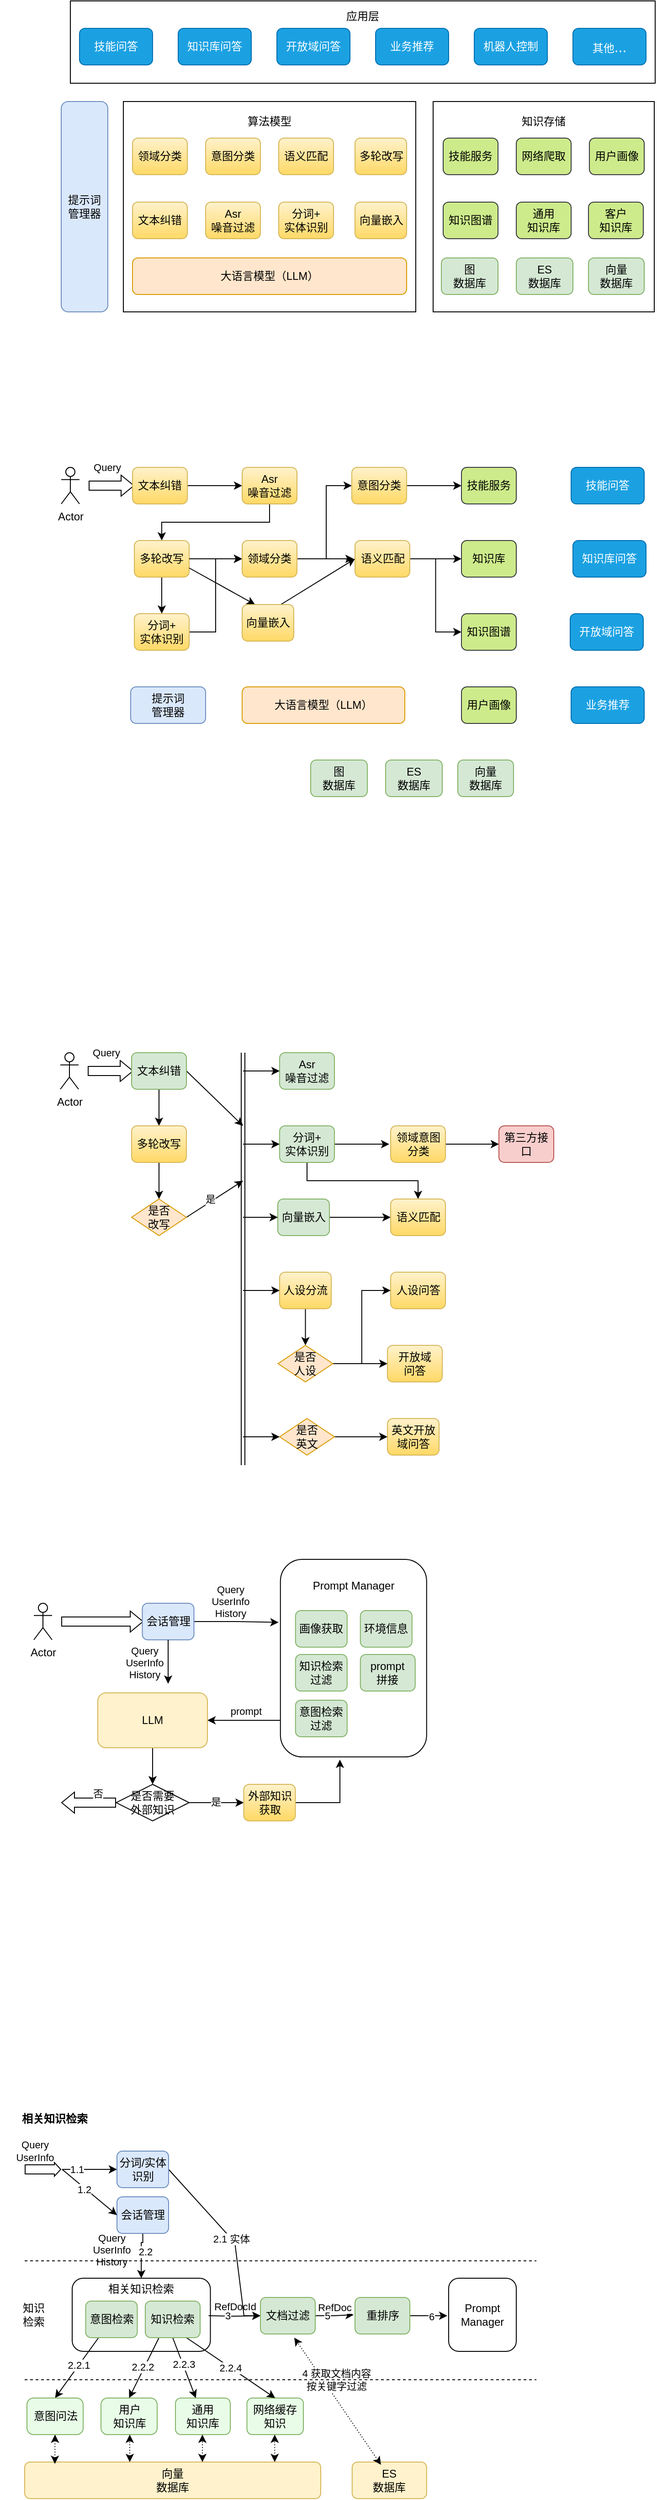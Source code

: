 <mxfile version="21.7.5" type="device">
  <diagram name="第 1 页" id="2IsAd4zUsnXnslO65fH5">
    <mxGraphModel dx="1418" dy="828" grid="1" gridSize="10" guides="1" tooltips="1" connect="1" arrows="1" fold="1" page="1" pageScale="1" pageWidth="827" pageHeight="1169" math="0" shadow="0">
      <root>
        <mxCell id="0" />
        <mxCell id="1" parent="0" />
        <mxCell id="JHuKoLHsJUjbJj95uedV-28" value="相关知识检索&lt;br&gt;&lt;br&gt;&lt;br&gt;&lt;br&gt;&lt;br&gt;" style="rounded=1;whiteSpace=wrap;html=1;" vertex="1" parent="1">
          <mxGeometry x="92" y="2540" width="151.25" height="80" as="geometry" />
        </mxCell>
        <mxCell id="9dT04foE-P5w3eRzSOSi-28" style="edgeStyle=orthogonalEdgeStyle;rounded=0;orthogonalLoop=1;jettySize=auto;html=1;entryX=1;entryY=0.5;entryDx=0;entryDy=0;exitX=0.001;exitY=0.815;exitDx=0;exitDy=0;exitPerimeter=0;" parent="1" source="9dT04foE-P5w3eRzSOSi-2" target="9dT04foE-P5w3eRzSOSi-23" edge="1">
          <mxGeometry relative="1" as="geometry">
            <mxPoint x="310" y="1930" as="sourcePoint" />
          </mxGeometry>
        </mxCell>
        <mxCell id="9dT04foE-P5w3eRzSOSi-30" value="prompt" style="edgeLabel;html=1;align=center;verticalAlign=middle;resizable=0;points=[];" parent="9dT04foE-P5w3eRzSOSi-28" vertex="1" connectable="0">
          <mxGeometry x="0.227" relative="1" as="geometry">
            <mxPoint x="11" y="-10" as="offset" />
          </mxGeometry>
        </mxCell>
        <mxCell id="9dT04foE-P5w3eRzSOSi-2" value="Prompt Manager&lt;br&gt;&lt;br&gt;&lt;br&gt;&lt;br&gt;&lt;br&gt;&lt;br&gt;&lt;br&gt;&lt;br&gt;&lt;br&gt;&lt;br&gt;&lt;br&gt;&lt;br&gt;" style="rounded=1;whiteSpace=wrap;html=1;" parent="1" vertex="1">
          <mxGeometry x="319.88" y="1754" width="160" height="216" as="geometry" />
        </mxCell>
        <mxCell id="Qh1LjhPjBVEHw7r-CYuR-25" value="知识存储&lt;br&gt;&lt;br&gt;&lt;br&gt;&lt;br&gt;&lt;br&gt;&lt;br&gt;&lt;br&gt;&lt;br&gt;&lt;br&gt;&lt;br&gt;&lt;br&gt;&lt;br&gt;&lt;br&gt;&lt;br&gt;" style="rounded=0;whiteSpace=wrap;html=1;fillStyle=cross-hatch;" parent="1" vertex="1">
          <mxGeometry x="487" y="160" width="242" height="230" as="geometry" />
        </mxCell>
        <mxCell id="Qh1LjhPjBVEHw7r-CYuR-36" value="应用层&lt;br&gt;&lt;br&gt;&lt;br&gt;&lt;br&gt;&lt;br&gt;" style="rounded=0;whiteSpace=wrap;html=1;fillStyle=cross-hatch;" parent="1" vertex="1">
          <mxGeometry x="90" y="50" width="640" height="90" as="geometry" />
        </mxCell>
        <mxCell id="Qh1LjhPjBVEHw7r-CYuR-16" value="算法模型&lt;br&gt;&lt;br&gt;&lt;br&gt;&lt;br&gt;&lt;br&gt;&lt;br&gt;&lt;br&gt;&lt;br&gt;&lt;br&gt;&lt;br&gt;&lt;br&gt;&lt;br&gt;&lt;br&gt;&lt;br&gt;" style="rounded=0;whiteSpace=wrap;html=1;fillStyle=cross-hatch;" parent="1" vertex="1">
          <mxGeometry x="148" y="160" width="320" height="230" as="geometry" />
        </mxCell>
        <mxCell id="Qh1LjhPjBVEHw7r-CYuR-6" value="意图分类" style="rounded=1;whiteSpace=wrap;html=1;fillColor=#fff2cc;strokeColor=#d6b656;gradientColor=#ffd966;" parent="1" vertex="1">
          <mxGeometry x="238" y="200" width="60" height="40" as="geometry" />
        </mxCell>
        <mxCell id="Qh1LjhPjBVEHw7r-CYuR-7" value="大语言模型（LLM）" style="rounded=1;whiteSpace=wrap;html=1;fillColor=#ffe6cc;strokeColor=#d79b00;" parent="1" vertex="1">
          <mxGeometry x="158" y="331" width="300" height="40" as="geometry" />
        </mxCell>
        <mxCell id="Qh1LjhPjBVEHw7r-CYuR-8" value="提示词&lt;br&gt;管理器" style="rounded=1;whiteSpace=wrap;html=1;fillColor=#dae8fc;strokeColor=#6c8ebf;" parent="1" vertex="1">
          <mxGeometry x="156" y="800" width="82" height="40" as="geometry" />
        </mxCell>
        <mxCell id="Qh1LjhPjBVEHw7r-CYuR-9" value="Asr&lt;br&gt;噪音过滤" style="rounded=1;whiteSpace=wrap;html=1;fillColor=#fff2cc;strokeColor=#d6b656;gradientColor=#ffd966;" parent="1" vertex="1">
          <mxGeometry x="238" y="270" width="60" height="40" as="geometry" />
        </mxCell>
        <mxCell id="Qh1LjhPjBVEHw7r-CYuR-10" value="语义匹配" style="rounded=1;whiteSpace=wrap;html=1;fillColor=#fff2cc;strokeColor=#d6b656;gradientColor=#ffd966;" parent="1" vertex="1">
          <mxGeometry x="318" y="200" width="60" height="40" as="geometry" />
        </mxCell>
        <mxCell id="Qh1LjhPjBVEHw7r-CYuR-11" value="多轮改写" style="rounded=1;whiteSpace=wrap;html=1;fillColor=#fff2cc;strokeColor=#d6b656;gradientColor=#ffd966;" parent="1" vertex="1">
          <mxGeometry x="401.5" y="200" width="56.5" height="40" as="geometry" />
        </mxCell>
        <mxCell id="Qh1LjhPjBVEHw7r-CYuR-12" value="技能问答" style="rounded=1;whiteSpace=wrap;html=1;fillColor=#1ba1e2;fontColor=#ffffff;strokeColor=#006EAF;" parent="1" vertex="1">
          <mxGeometry x="100" y="80" width="80" height="40" as="geometry" />
        </mxCell>
        <mxCell id="Qh1LjhPjBVEHw7r-CYuR-13" value="知识库问答" style="rounded=1;whiteSpace=wrap;html=1;fillColor=#1ba1e2;fontColor=#ffffff;strokeColor=#006EAF;" parent="1" vertex="1">
          <mxGeometry x="208" y="80" width="80" height="40" as="geometry" />
        </mxCell>
        <mxCell id="Qh1LjhPjBVEHw7r-CYuR-14" value="开放域问答" style="rounded=1;whiteSpace=wrap;html=1;fillColor=#1ba1e2;fontColor=#ffffff;strokeColor=#006EAF;" parent="1" vertex="1">
          <mxGeometry x="316" y="80" width="80" height="40" as="geometry" />
        </mxCell>
        <mxCell id="Qh1LjhPjBVEHw7r-CYuR-17" value="分词+&lt;br&gt;实体识别" style="rounded=1;whiteSpace=wrap;html=1;fillColor=#fff2cc;strokeColor=#d6b656;gradientColor=#ffd966;" parent="1" vertex="1">
          <mxGeometry x="318" y="270" width="60" height="40" as="geometry" />
        </mxCell>
        <mxCell id="Qh1LjhPjBVEHw7r-CYuR-18" value="文本纠错" style="rounded=1;whiteSpace=wrap;html=1;fillColor=#fff2cc;strokeColor=#d6b656;gradientColor=#ffd966;" parent="1" vertex="1">
          <mxGeometry x="158" y="270" width="60" height="40" as="geometry" />
        </mxCell>
        <mxCell id="Qh1LjhPjBVEHw7r-CYuR-19" value="领域分类" style="rounded=1;whiteSpace=wrap;html=1;fillColor=#fff2cc;strokeColor=#d6b656;gradientColor=#ffd966;" parent="1" vertex="1">
          <mxGeometry x="158" y="200" width="60" height="40" as="geometry" />
        </mxCell>
        <mxCell id="Qh1LjhPjBVEHw7r-CYuR-20" value="向量嵌入" style="rounded=1;whiteSpace=wrap;html=1;fillColor=#fff2cc;strokeColor=#d6b656;gradientColor=#ffd966;" parent="1" vertex="1">
          <mxGeometry x="401.5" y="270" width="56.5" height="40" as="geometry" />
        </mxCell>
        <mxCell id="Qh1LjhPjBVEHw7r-CYuR-21" value="技能服务" style="rounded=1;whiteSpace=wrap;html=1;fillColor=#cdeb8b;strokeColor=#36393d;" parent="1" vertex="1">
          <mxGeometry x="498" y="200" width="60" height="40" as="geometry" />
        </mxCell>
        <mxCell id="Qh1LjhPjBVEHw7r-CYuR-22" value="客户&lt;br&gt;知识库" style="rounded=1;whiteSpace=wrap;html=1;fillColor=#cdeb8b;strokeColor=#36393d;" parent="1" vertex="1">
          <mxGeometry x="657" y="270" width="60" height="40" as="geometry" />
        </mxCell>
        <mxCell id="Qh1LjhPjBVEHw7r-CYuR-23" value="通用&lt;br&gt;知识库" style="rounded=1;whiteSpace=wrap;html=1;fillColor=#cdeb8b;strokeColor=#36393d;" parent="1" vertex="1">
          <mxGeometry x="578" y="270" width="60" height="40" as="geometry" />
        </mxCell>
        <mxCell id="Qh1LjhPjBVEHw7r-CYuR-24" value="知识图谱" style="rounded=1;whiteSpace=wrap;html=1;fillColor=#cdeb8b;strokeColor=#36393d;" parent="1" vertex="1">
          <mxGeometry x="498" y="270" width="60" height="40" as="geometry" />
        </mxCell>
        <mxCell id="Qh1LjhPjBVEHw7r-CYuR-26" value="图&lt;br&gt;数据库" style="rounded=1;whiteSpace=wrap;html=1;fillColor=#d5e8d4;strokeColor=#82b366;" parent="1" vertex="1">
          <mxGeometry x="496" y="331" width="62" height="40" as="geometry" />
        </mxCell>
        <mxCell id="Qh1LjhPjBVEHw7r-CYuR-27" value="ES&lt;br&gt;数据库" style="rounded=1;whiteSpace=wrap;html=1;fillColor=#d5e8d4;strokeColor=#82b366;" parent="1" vertex="1">
          <mxGeometry x="578" y="331" width="62" height="40" as="geometry" />
        </mxCell>
        <mxCell id="Qh1LjhPjBVEHw7r-CYuR-28" value="向量&lt;br&gt;数据库" style="rounded=1;whiteSpace=wrap;html=1;fillColor=#d5e8d4;strokeColor=#82b366;" parent="1" vertex="1">
          <mxGeometry x="657" y="331" width="61" height="40" as="geometry" />
        </mxCell>
        <mxCell id="Qh1LjhPjBVEHw7r-CYuR-29" value="业务推荐" style="rounded=1;whiteSpace=wrap;html=1;fillColor=#1ba1e2;fontColor=#ffffff;strokeColor=#006EAF;" parent="1" vertex="1">
          <mxGeometry x="424" y="80" width="80" height="40" as="geometry" />
        </mxCell>
        <mxCell id="Qh1LjhPjBVEHw7r-CYuR-30" value="用户画像" style="rounded=1;whiteSpace=wrap;html=1;fillColor=#cdeb8b;strokeColor=#36393d;" parent="1" vertex="1">
          <mxGeometry x="658" y="200" width="60" height="40" as="geometry" />
        </mxCell>
        <mxCell id="Qh1LjhPjBVEHw7r-CYuR-31" value="网络爬取" style="rounded=1;whiteSpace=wrap;html=1;fillColor=#cdeb8b;strokeColor=#36393d;" parent="1" vertex="1">
          <mxGeometry x="578" y="200" width="60" height="40" as="geometry" />
        </mxCell>
        <mxCell id="Qh1LjhPjBVEHw7r-CYuR-32" value="机器人控制" style="rounded=1;whiteSpace=wrap;html=1;fillColor=#1ba1e2;fontColor=#ffffff;strokeColor=#006EAF;" parent="1" vertex="1">
          <mxGeometry x="532" y="80" width="80" height="40" as="geometry" />
        </mxCell>
        <mxCell id="Qh1LjhPjBVEHw7r-CYuR-33" value="其他&lt;font style=&quot;font-size: 16px;&quot;&gt;...&lt;/font&gt;" style="rounded=1;whiteSpace=wrap;html=1;fillColor=#1ba1e2;fontColor=#ffffff;strokeColor=#006EAF;" parent="1" vertex="1">
          <mxGeometry x="640" y="80" width="80" height="40" as="geometry" />
        </mxCell>
        <mxCell id="Qh1LjhPjBVEHw7r-CYuR-37" value="Actor" style="shape=umlActor;verticalLabelPosition=bottom;verticalAlign=top;html=1;outlineConnect=0;" parent="1" vertex="1">
          <mxGeometry x="80" y="560" width="20" height="40" as="geometry" />
        </mxCell>
        <mxCell id="Qh1LjhPjBVEHw7r-CYuR-38" value="" style="shape=flexArrow;endArrow=classic;html=1;rounded=0;endWidth=12;endSize=4.33;" parent="1" edge="1">
          <mxGeometry width="50" height="50" relative="1" as="geometry">
            <mxPoint x="110" y="580" as="sourcePoint" />
            <mxPoint x="160" y="580" as="targetPoint" />
          </mxGeometry>
        </mxCell>
        <mxCell id="Qh1LjhPjBVEHw7r-CYuR-39" value="Query" style="edgeLabel;html=1;align=center;verticalAlign=middle;resizable=0;points=[];" parent="Qh1LjhPjBVEHw7r-CYuR-38" vertex="1" connectable="0">
          <mxGeometry x="-0.52" y="2" relative="1" as="geometry">
            <mxPoint x="8" y="-18" as="offset" />
          </mxGeometry>
        </mxCell>
        <mxCell id="Qh1LjhPjBVEHw7r-CYuR-42" style="edgeStyle=orthogonalEdgeStyle;rounded=0;orthogonalLoop=1;jettySize=auto;html=1;exitX=1;exitY=0.5;exitDx=0;exitDy=0;entryX=0;entryY=0.5;entryDx=0;entryDy=0;" parent="1" source="Qh1LjhPjBVEHw7r-CYuR-40" target="Qh1LjhPjBVEHw7r-CYuR-41" edge="1">
          <mxGeometry relative="1" as="geometry" />
        </mxCell>
        <mxCell id="Qh1LjhPjBVEHw7r-CYuR-40" value="文本纠错" style="rounded=1;whiteSpace=wrap;html=1;fillColor=#fff2cc;strokeColor=#d6b656;gradientColor=#ffd966;" parent="1" vertex="1">
          <mxGeometry x="158" y="560" width="60" height="40" as="geometry" />
        </mxCell>
        <mxCell id="Qh1LjhPjBVEHw7r-CYuR-45" style="edgeStyle=orthogonalEdgeStyle;rounded=0;orthogonalLoop=1;jettySize=auto;html=1;exitX=0.5;exitY=1;exitDx=0;exitDy=0;entryX=0.5;entryY=0;entryDx=0;entryDy=0;" parent="1" source="Qh1LjhPjBVEHw7r-CYuR-41" target="Qh1LjhPjBVEHw7r-CYuR-43" edge="1">
          <mxGeometry relative="1" as="geometry" />
        </mxCell>
        <mxCell id="Qh1LjhPjBVEHw7r-CYuR-41" value="Asr&lt;br style=&quot;border-color: var(--border-color);&quot;&gt;噪音过滤" style="rounded=1;whiteSpace=wrap;html=1;fillColor=#fff2cc;strokeColor=#d6b656;gradientColor=#ffd966;" parent="1" vertex="1">
          <mxGeometry x="278" y="560" width="60" height="40" as="geometry" />
        </mxCell>
        <mxCell id="Qh1LjhPjBVEHw7r-CYuR-46" style="edgeStyle=orthogonalEdgeStyle;rounded=0;orthogonalLoop=1;jettySize=auto;html=1;exitX=0.5;exitY=1;exitDx=0;exitDy=0;entryX=0.5;entryY=0;entryDx=0;entryDy=0;" parent="1" source="Qh1LjhPjBVEHw7r-CYuR-43" target="Qh1LjhPjBVEHw7r-CYuR-44" edge="1">
          <mxGeometry relative="1" as="geometry" />
        </mxCell>
        <mxCell id="Qh1LjhPjBVEHw7r-CYuR-43" value="多轮改写" style="rounded=1;whiteSpace=wrap;html=1;fillColor=#fff2cc;strokeColor=#d6b656;gradientColor=#ffd966;" parent="1" vertex="1">
          <mxGeometry x="160" y="640" width="60" height="40" as="geometry" />
        </mxCell>
        <mxCell id="Qh1LjhPjBVEHw7r-CYuR-49" style="edgeStyle=orthogonalEdgeStyle;rounded=0;orthogonalLoop=1;jettySize=auto;html=1;exitX=1;exitY=0.5;exitDx=0;exitDy=0;entryX=0;entryY=0.5;entryDx=0;entryDy=0;" parent="1" source="Qh1LjhPjBVEHw7r-CYuR-43" target="Qh1LjhPjBVEHw7r-CYuR-48" edge="1">
          <mxGeometry relative="1" as="geometry" />
        </mxCell>
        <mxCell id="Qh1LjhPjBVEHw7r-CYuR-56" style="edgeStyle=orthogonalEdgeStyle;rounded=0;orthogonalLoop=1;jettySize=auto;html=1;exitX=1;exitY=0.5;exitDx=0;exitDy=0;entryX=0;entryY=0.5;entryDx=0;entryDy=0;" parent="1" source="Qh1LjhPjBVEHw7r-CYuR-44" target="Qh1LjhPjBVEHw7r-CYuR-48" edge="1">
          <mxGeometry relative="1" as="geometry" />
        </mxCell>
        <mxCell id="Qh1LjhPjBVEHw7r-CYuR-44" value="分词+&lt;br&gt;实体识别" style="rounded=1;whiteSpace=wrap;html=1;fillColor=#fff2cc;strokeColor=#d6b656;gradientColor=#ffd966;" parent="1" vertex="1">
          <mxGeometry x="160" y="720" width="60" height="40" as="geometry" />
        </mxCell>
        <mxCell id="Qh1LjhPjBVEHw7r-CYuR-51" style="edgeStyle=orthogonalEdgeStyle;rounded=0;orthogonalLoop=1;jettySize=auto;html=1;exitX=1;exitY=0.5;exitDx=0;exitDy=0;entryX=0;entryY=0.5;entryDx=0;entryDy=0;" parent="1" source="Qh1LjhPjBVEHw7r-CYuR-48" target="Qh1LjhPjBVEHw7r-CYuR-50" edge="1">
          <mxGeometry relative="1" as="geometry">
            <Array as="points">
              <mxPoint x="370" y="660" />
              <mxPoint x="370" y="580" />
            </Array>
          </mxGeometry>
        </mxCell>
        <mxCell id="Qh1LjhPjBVEHw7r-CYuR-58" style="edgeStyle=orthogonalEdgeStyle;rounded=0;orthogonalLoop=1;jettySize=auto;html=1;exitX=1;exitY=0.5;exitDx=0;exitDy=0;" parent="1" source="Qh1LjhPjBVEHw7r-CYuR-48" edge="1">
          <mxGeometry relative="1" as="geometry">
            <mxPoint x="400" y="660" as="targetPoint" />
          </mxGeometry>
        </mxCell>
        <mxCell id="_FVbefLX-QKdetm8-caL-20" style="rounded=0;orthogonalLoop=1;jettySize=auto;html=1;exitX=1;exitY=0.75;exitDx=0;exitDy=0;entryX=0.25;entryY=0;entryDx=0;entryDy=0;" parent="1" source="Qh1LjhPjBVEHw7r-CYuR-43" target="_FVbefLX-QKdetm8-caL-19" edge="1">
          <mxGeometry relative="1" as="geometry" />
        </mxCell>
        <mxCell id="Qh1LjhPjBVEHw7r-CYuR-48" value="领域分类" style="rounded=1;whiteSpace=wrap;html=1;fillColor=#fff2cc;strokeColor=#d6b656;gradientColor=#ffd966;" parent="1" vertex="1">
          <mxGeometry x="278" y="640" width="60" height="40" as="geometry" />
        </mxCell>
        <mxCell id="Qh1LjhPjBVEHw7r-CYuR-55" style="edgeStyle=orthogonalEdgeStyle;rounded=0;orthogonalLoop=1;jettySize=auto;html=1;exitX=1;exitY=0.5;exitDx=0;exitDy=0;entryX=0;entryY=0.5;entryDx=0;entryDy=0;" parent="1" source="Qh1LjhPjBVEHw7r-CYuR-50" target="Qh1LjhPjBVEHw7r-CYuR-54" edge="1">
          <mxGeometry relative="1" as="geometry" />
        </mxCell>
        <mxCell id="Qh1LjhPjBVEHw7r-CYuR-50" value="意图分类" style="rounded=1;whiteSpace=wrap;html=1;fillColor=#fff2cc;strokeColor=#d6b656;gradientColor=#ffd966;" parent="1" vertex="1">
          <mxGeometry x="398" y="560" width="60" height="40" as="geometry" />
        </mxCell>
        <mxCell id="_FVbefLX-QKdetm8-caL-9" style="edgeStyle=orthogonalEdgeStyle;rounded=0;orthogonalLoop=1;jettySize=auto;html=1;exitX=1;exitY=0.5;exitDx=0;exitDy=0;entryX=0;entryY=0.5;entryDx=0;entryDy=0;" parent="1" source="Qh1LjhPjBVEHw7r-CYuR-53" target="Qh1LjhPjBVEHw7r-CYuR-61" edge="1">
          <mxGeometry relative="1" as="geometry" />
        </mxCell>
        <mxCell id="_FVbefLX-QKdetm8-caL-18" style="edgeStyle=orthogonalEdgeStyle;rounded=0;orthogonalLoop=1;jettySize=auto;html=1;exitX=1;exitY=0.5;exitDx=0;exitDy=0;entryX=0;entryY=0.5;entryDx=0;entryDy=0;" parent="1" source="Qh1LjhPjBVEHw7r-CYuR-53" target="_FVbefLX-QKdetm8-caL-17" edge="1">
          <mxGeometry relative="1" as="geometry" />
        </mxCell>
        <mxCell id="Qh1LjhPjBVEHw7r-CYuR-53" value="语义匹配" style="rounded=1;whiteSpace=wrap;html=1;fillColor=#fff2cc;strokeColor=#d6b656;gradientColor=#ffd966;" parent="1" vertex="1">
          <mxGeometry x="401.5" y="640" width="60" height="40" as="geometry" />
        </mxCell>
        <mxCell id="Qh1LjhPjBVEHw7r-CYuR-54" value="技能服务" style="rounded=1;whiteSpace=wrap;html=1;fillColor=#cdeb8b;strokeColor=#36393d;" parent="1" vertex="1">
          <mxGeometry x="518" y="560" width="60" height="40" as="geometry" />
        </mxCell>
        <mxCell id="Qh1LjhPjBVEHw7r-CYuR-57" value="大语言模型（LLM）" style="rounded=1;whiteSpace=wrap;html=1;fillColor=#ffe6cc;strokeColor=#d79b00;movable=1;resizable=1;rotatable=1;deletable=1;editable=1;locked=0;connectable=1;" parent="1" vertex="1">
          <mxGeometry x="278" y="800" width="178" height="40" as="geometry" />
        </mxCell>
        <mxCell id="Qh1LjhPjBVEHw7r-CYuR-59" value="技能问答" style="rounded=1;whiteSpace=wrap;html=1;fillColor=#1ba1e2;fontColor=#ffffff;strokeColor=#006EAF;" parent="1" vertex="1">
          <mxGeometry x="638" y="560" width="80" height="40" as="geometry" />
        </mxCell>
        <mxCell id="Qh1LjhPjBVEHw7r-CYuR-60" value="知识库问答" style="rounded=1;whiteSpace=wrap;html=1;fillColor=#1ba1e2;fontColor=#ffffff;strokeColor=#006EAF;" parent="1" vertex="1">
          <mxGeometry x="640" y="640" width="80" height="40" as="geometry" />
        </mxCell>
        <mxCell id="Qh1LjhPjBVEHw7r-CYuR-61" value="知识库" style="rounded=1;whiteSpace=wrap;html=1;fillColor=#cdeb8b;strokeColor=#36393d;" parent="1" vertex="1">
          <mxGeometry x="518" y="640" width="60" height="40" as="geometry" />
        </mxCell>
        <mxCell id="mllX7h126u6g7e8m-Z3b-2" value="提示词&lt;br&gt;管理器" style="rounded=1;whiteSpace=wrap;html=1;fillColor=#dae8fc;strokeColor=#6c8ebf;" parent="1" vertex="1">
          <mxGeometry x="80" y="160" width="51" height="230" as="geometry" />
        </mxCell>
        <mxCell id="_FVbefLX-QKdetm8-caL-3" value="开放域问答" style="rounded=1;whiteSpace=wrap;html=1;fillColor=#1ba1e2;fontColor=#ffffff;strokeColor=#006EAF;" parent="1" vertex="1">
          <mxGeometry x="637" y="720" width="80" height="40" as="geometry" />
        </mxCell>
        <mxCell id="_FVbefLX-QKdetm8-caL-4" value="业务推荐" style="rounded=1;whiteSpace=wrap;html=1;fillColor=#1ba1e2;fontColor=#ffffff;strokeColor=#006EAF;" parent="1" vertex="1">
          <mxGeometry x="638" y="800" width="80" height="40" as="geometry" />
        </mxCell>
        <mxCell id="_FVbefLX-QKdetm8-caL-16" value="用户画像" style="rounded=1;whiteSpace=wrap;html=1;fillColor=#cdeb8b;strokeColor=#36393d;" parent="1" vertex="1">
          <mxGeometry x="518" y="800" width="60" height="40" as="geometry" />
        </mxCell>
        <mxCell id="_FVbefLX-QKdetm8-caL-17" value="知识图谱" style="rounded=1;whiteSpace=wrap;html=1;fillColor=#cdeb8b;strokeColor=#36393d;" parent="1" vertex="1">
          <mxGeometry x="518" y="720" width="60" height="40" as="geometry" />
        </mxCell>
        <mxCell id="_FVbefLX-QKdetm8-caL-21" style="rounded=0;orthogonalLoop=1;jettySize=auto;html=1;exitX=0.75;exitY=0;exitDx=0;exitDy=0;entryX=0;entryY=0.5;entryDx=0;entryDy=0;" parent="1" source="_FVbefLX-QKdetm8-caL-19" target="Qh1LjhPjBVEHw7r-CYuR-53" edge="1">
          <mxGeometry relative="1" as="geometry" />
        </mxCell>
        <mxCell id="_FVbefLX-QKdetm8-caL-19" value="向量嵌入" style="rounded=1;whiteSpace=wrap;html=1;fillColor=#fff2cc;strokeColor=#d6b656;gradientColor=#ffd966;" parent="1" vertex="1">
          <mxGeometry x="278" y="710" width="56.5" height="40" as="geometry" />
        </mxCell>
        <mxCell id="_FVbefLX-QKdetm8-caL-22" value="图&lt;br&gt;数据库" style="rounded=1;whiteSpace=wrap;html=1;fillColor=#d5e8d4;strokeColor=#82b366;" parent="1" vertex="1">
          <mxGeometry x="353" y="880" width="62" height="40" as="geometry" />
        </mxCell>
        <mxCell id="_FVbefLX-QKdetm8-caL-23" value="ES&lt;br&gt;数据库" style="rounded=1;whiteSpace=wrap;html=1;fillColor=#d5e8d4;strokeColor=#82b366;" parent="1" vertex="1">
          <mxGeometry x="435" y="880" width="62" height="40" as="geometry" />
        </mxCell>
        <mxCell id="_FVbefLX-QKdetm8-caL-24" value="向量&lt;br&gt;数据库" style="rounded=1;whiteSpace=wrap;html=1;fillColor=#d5e8d4;strokeColor=#82b366;" parent="1" vertex="1">
          <mxGeometry x="514" y="880" width="61" height="40" as="geometry" />
        </mxCell>
        <mxCell id="B0URk4bAJOQ_Uvy1PQAy-1" value="Actor" style="shape=umlActor;verticalLabelPosition=bottom;verticalAlign=top;html=1;outlineConnect=0;" parent="1" vertex="1">
          <mxGeometry x="79" y="1200" width="20" height="40" as="geometry" />
        </mxCell>
        <mxCell id="B0URk4bAJOQ_Uvy1PQAy-2" value="" style="shape=flexArrow;endArrow=classic;html=1;rounded=0;endWidth=12;endSize=4.33;" parent="1" edge="1">
          <mxGeometry width="50" height="50" relative="1" as="geometry">
            <mxPoint x="109" y="1220" as="sourcePoint" />
            <mxPoint x="159" y="1220" as="targetPoint" />
          </mxGeometry>
        </mxCell>
        <mxCell id="B0URk4bAJOQ_Uvy1PQAy-3" value="Query" style="edgeLabel;html=1;align=center;verticalAlign=middle;resizable=0;points=[];" parent="B0URk4bAJOQ_Uvy1PQAy-2" vertex="1" connectable="0">
          <mxGeometry x="-0.52" y="2" relative="1" as="geometry">
            <mxPoint x="8" y="-18" as="offset" />
          </mxGeometry>
        </mxCell>
        <mxCell id="B0URk4bAJOQ_Uvy1PQAy-8" style="edgeStyle=orthogonalEdgeStyle;rounded=0;orthogonalLoop=1;jettySize=auto;html=1;exitX=0.5;exitY=1;exitDx=0;exitDy=0;entryX=0.5;entryY=0;entryDx=0;entryDy=0;" parent="1" source="B0URk4bAJOQ_Uvy1PQAy-4" target="B0URk4bAJOQ_Uvy1PQAy-7" edge="1">
          <mxGeometry relative="1" as="geometry" />
        </mxCell>
        <mxCell id="B0URk4bAJOQ_Uvy1PQAy-17" style="rounded=0;orthogonalLoop=1;jettySize=auto;html=1;exitX=1;exitY=0.5;exitDx=0;exitDy=0;" parent="1" source="B0URk4bAJOQ_Uvy1PQAy-4" edge="1">
          <mxGeometry relative="1" as="geometry">
            <mxPoint x="279" y="1280" as="targetPoint" />
          </mxGeometry>
        </mxCell>
        <mxCell id="B0URk4bAJOQ_Uvy1PQAy-4" value="文本纠错" style="rounded=1;whiteSpace=wrap;html=1;fillColor=#d5e8d4;strokeColor=#82b366;" parent="1" vertex="1">
          <mxGeometry x="157" y="1200" width="60" height="40" as="geometry" />
        </mxCell>
        <mxCell id="B0URk4bAJOQ_Uvy1PQAy-5" value="Asr&lt;br style=&quot;border-color: var(--border-color);&quot;&gt;噪音过滤" style="rounded=1;whiteSpace=wrap;html=1;fillColor=#d5e8d4;strokeColor=#82b366;" parent="1" vertex="1">
          <mxGeometry x="319" y="1200" width="60" height="40" as="geometry" />
        </mxCell>
        <mxCell id="B0URk4bAJOQ_Uvy1PQAy-20" style="edgeStyle=orthogonalEdgeStyle;rounded=0;orthogonalLoop=1;jettySize=auto;html=1;exitX=0.5;exitY=1;exitDx=0;exitDy=0;" parent="1" source="B0URk4bAJOQ_Uvy1PQAy-7" target="B0URk4bAJOQ_Uvy1PQAy-19" edge="1">
          <mxGeometry relative="1" as="geometry" />
        </mxCell>
        <mxCell id="B0URk4bAJOQ_Uvy1PQAy-7" value="多轮改写" style="rounded=1;whiteSpace=wrap;html=1;fillColor=#fff2cc;strokeColor=#d6b656;gradientColor=#ffd966;" parent="1" vertex="1">
          <mxGeometry x="157" y="1280" width="60" height="40" as="geometry" />
        </mxCell>
        <mxCell id="B0URk4bAJOQ_Uvy1PQAy-13" style="edgeStyle=orthogonalEdgeStyle;rounded=0;orthogonalLoop=1;jettySize=auto;html=1;exitX=1;exitY=0.5;exitDx=0;exitDy=0;" parent="1" source="B0URk4bAJOQ_Uvy1PQAy-9" edge="1">
          <mxGeometry relative="1" as="geometry">
            <mxPoint x="439" y="1300" as="targetPoint" />
          </mxGeometry>
        </mxCell>
        <mxCell id="B0URk4bAJOQ_Uvy1PQAy-15" style="edgeStyle=orthogonalEdgeStyle;rounded=0;orthogonalLoop=1;jettySize=auto;html=1;exitX=0.5;exitY=1;exitDx=0;exitDy=0;" parent="1" source="B0URk4bAJOQ_Uvy1PQAy-9" target="B0URk4bAJOQ_Uvy1PQAy-11" edge="1">
          <mxGeometry relative="1" as="geometry" />
        </mxCell>
        <mxCell id="B0URk4bAJOQ_Uvy1PQAy-9" value="分词+&lt;br&gt;实体识别" style="rounded=1;whiteSpace=wrap;html=1;fillColor=#d5e8d4;strokeColor=#82b366;" parent="1" vertex="1">
          <mxGeometry x="319" y="1280" width="60" height="40" as="geometry" />
        </mxCell>
        <mxCell id="B0URk4bAJOQ_Uvy1PQAy-40" style="edgeStyle=orthogonalEdgeStyle;rounded=0;orthogonalLoop=1;jettySize=auto;html=1;exitX=1;exitY=0.5;exitDx=0;exitDy=0;entryX=0;entryY=0.5;entryDx=0;entryDy=0;" parent="1" source="B0URk4bAJOQ_Uvy1PQAy-10" target="B0URk4bAJOQ_Uvy1PQAy-39" edge="1">
          <mxGeometry relative="1" as="geometry" />
        </mxCell>
        <mxCell id="B0URk4bAJOQ_Uvy1PQAy-10" value="领域意图分类" style="rounded=1;whiteSpace=wrap;html=1;fillColor=#fff2cc;strokeColor=#d6b656;gradientColor=#ffd966;" parent="1" vertex="1">
          <mxGeometry x="440.5" y="1280" width="60" height="40" as="geometry" />
        </mxCell>
        <mxCell id="B0URk4bAJOQ_Uvy1PQAy-11" value="语义匹配" style="rounded=1;whiteSpace=wrap;html=1;fillColor=#fff2cc;strokeColor=#d6b656;gradientColor=#ffd966;" parent="1" vertex="1">
          <mxGeometry x="440.5" y="1360" width="60" height="40" as="geometry" />
        </mxCell>
        <mxCell id="B0URk4bAJOQ_Uvy1PQAy-14" style="edgeStyle=orthogonalEdgeStyle;rounded=0;orthogonalLoop=1;jettySize=auto;html=1;exitX=1;exitY=0.5;exitDx=0;exitDy=0;entryX=0;entryY=0.5;entryDx=0;entryDy=0;" parent="1" source="B0URk4bAJOQ_Uvy1PQAy-12" target="B0URk4bAJOQ_Uvy1PQAy-11" edge="1">
          <mxGeometry relative="1" as="geometry" />
        </mxCell>
        <mxCell id="B0URk4bAJOQ_Uvy1PQAy-12" value="向量嵌入" style="rounded=1;whiteSpace=wrap;html=1;fillColor=#d5e8d4;strokeColor=#82b366;" parent="1" vertex="1">
          <mxGeometry x="317" y="1360" width="56.5" height="40" as="geometry" />
        </mxCell>
        <mxCell id="B0URk4bAJOQ_Uvy1PQAy-22" style="rounded=0;orthogonalLoop=1;jettySize=auto;html=1;exitX=1;exitY=0.5;exitDx=0;exitDy=0;" parent="1" source="B0URk4bAJOQ_Uvy1PQAy-19" edge="1">
          <mxGeometry relative="1" as="geometry">
            <mxPoint x="279" y="1340" as="targetPoint" />
          </mxGeometry>
        </mxCell>
        <mxCell id="B0URk4bAJOQ_Uvy1PQAy-26" value="是" style="edgeLabel;html=1;align=center;verticalAlign=middle;resizable=0;points=[];" parent="B0URk4bAJOQ_Uvy1PQAy-22" vertex="1" connectable="0">
          <mxGeometry x="-0.137" y="3" relative="1" as="geometry">
            <mxPoint as="offset" />
          </mxGeometry>
        </mxCell>
        <mxCell id="B0URk4bAJOQ_Uvy1PQAy-19" value="是否&lt;br&gt;改写" style="rhombus;whiteSpace=wrap;html=1;fillColor=#ffe6cc;strokeColor=#d79b00;" parent="1" vertex="1">
          <mxGeometry x="157" y="1360" width="60" height="40" as="geometry" />
        </mxCell>
        <mxCell id="B0URk4bAJOQ_Uvy1PQAy-21" value="" style="endArrow=none;html=1;rounded=0;shape=link;" parent="1" edge="1">
          <mxGeometry width="50" height="50" relative="1" as="geometry">
            <mxPoint x="279" y="1651" as="sourcePoint" />
            <mxPoint x="279" y="1200" as="targetPoint" />
          </mxGeometry>
        </mxCell>
        <mxCell id="B0URk4bAJOQ_Uvy1PQAy-23" value="" style="endArrow=classic;html=1;rounded=0;entryX=0;entryY=0.5;entryDx=0;entryDy=0;" parent="1" target="B0URk4bAJOQ_Uvy1PQAy-5" edge="1">
          <mxGeometry width="50" height="50" relative="1" as="geometry">
            <mxPoint x="279" y="1220" as="sourcePoint" />
            <mxPoint x="449" y="1480" as="targetPoint" />
          </mxGeometry>
        </mxCell>
        <mxCell id="B0URk4bAJOQ_Uvy1PQAy-24" value="" style="endArrow=classic;html=1;rounded=0;entryX=0;entryY=0.5;entryDx=0;entryDy=0;" parent="1" target="B0URk4bAJOQ_Uvy1PQAy-9" edge="1">
          <mxGeometry width="50" height="50" relative="1" as="geometry">
            <mxPoint x="279" y="1300" as="sourcePoint" />
            <mxPoint x="509" y="1510" as="targetPoint" />
          </mxGeometry>
        </mxCell>
        <mxCell id="B0URk4bAJOQ_Uvy1PQAy-25" value="" style="endArrow=classic;html=1;rounded=0;entryX=0;entryY=0.5;entryDx=0;entryDy=0;" parent="1" target="B0URk4bAJOQ_Uvy1PQAy-12" edge="1">
          <mxGeometry width="50" height="50" relative="1" as="geometry">
            <mxPoint x="279" y="1380" as="sourcePoint" />
            <mxPoint x="459" y="1460" as="targetPoint" />
          </mxGeometry>
        </mxCell>
        <mxCell id="B0URk4bAJOQ_Uvy1PQAy-32" style="edgeStyle=orthogonalEdgeStyle;rounded=0;orthogonalLoop=1;jettySize=auto;html=1;exitX=0.5;exitY=1;exitDx=0;exitDy=0;entryX=0.5;entryY=0;entryDx=0;entryDy=0;" parent="1" source="B0URk4bAJOQ_Uvy1PQAy-27" target="B0URk4bAJOQ_Uvy1PQAy-31" edge="1">
          <mxGeometry relative="1" as="geometry" />
        </mxCell>
        <mxCell id="B0URk4bAJOQ_Uvy1PQAy-27" value="人设分流" style="rounded=1;whiteSpace=wrap;html=1;fillColor=#fff2cc;strokeColor=#d6b656;gradientColor=#ffd966;" parent="1" vertex="1">
          <mxGeometry x="319" y="1440" width="56.5" height="40" as="geometry" />
        </mxCell>
        <mxCell id="B0URk4bAJOQ_Uvy1PQAy-28" value="" style="endArrow=classic;html=1;rounded=0;entryX=0;entryY=0.5;entryDx=0;entryDy=0;" parent="1" target="B0URk4bAJOQ_Uvy1PQAy-27" edge="1">
          <mxGeometry width="50" height="50" relative="1" as="geometry">
            <mxPoint x="279" y="1460" as="sourcePoint" />
            <mxPoint x="399" y="1520" as="targetPoint" />
          </mxGeometry>
        </mxCell>
        <mxCell id="B0URk4bAJOQ_Uvy1PQAy-29" value="人设问答" style="rounded=1;whiteSpace=wrap;html=1;fillColor=#fff2cc;strokeColor=#d6b656;gradientColor=#ffd966;" parent="1" vertex="1">
          <mxGeometry x="440.5" y="1440" width="60" height="40" as="geometry" />
        </mxCell>
        <mxCell id="B0URk4bAJOQ_Uvy1PQAy-30" value="开放域&lt;br&gt;问答" style="rounded=1;whiteSpace=wrap;html=1;fillColor=#fff2cc;strokeColor=#d6b656;gradientColor=#ffd966;" parent="1" vertex="1">
          <mxGeometry x="437" y="1520" width="60" height="40" as="geometry" />
        </mxCell>
        <mxCell id="B0URk4bAJOQ_Uvy1PQAy-33" style="edgeStyle=orthogonalEdgeStyle;rounded=0;orthogonalLoop=1;jettySize=auto;html=1;exitX=1;exitY=0.5;exitDx=0;exitDy=0;entryX=0;entryY=0.5;entryDx=0;entryDy=0;" parent="1" source="B0URk4bAJOQ_Uvy1PQAy-31" target="B0URk4bAJOQ_Uvy1PQAy-29" edge="1">
          <mxGeometry relative="1" as="geometry" />
        </mxCell>
        <mxCell id="B0URk4bAJOQ_Uvy1PQAy-34" style="edgeStyle=orthogonalEdgeStyle;rounded=0;orthogonalLoop=1;jettySize=auto;html=1;exitX=1;exitY=0.5;exitDx=0;exitDy=0;entryX=0;entryY=0.5;entryDx=0;entryDy=0;" parent="1" source="B0URk4bAJOQ_Uvy1PQAy-31" target="B0URk4bAJOQ_Uvy1PQAy-30" edge="1">
          <mxGeometry relative="1" as="geometry" />
        </mxCell>
        <mxCell id="B0URk4bAJOQ_Uvy1PQAy-31" value="是否&lt;br&gt;人设" style="rhombus;whiteSpace=wrap;html=1;fillColor=#ffe6cc;strokeColor=#d79b00;" parent="1" vertex="1">
          <mxGeometry x="317.25" y="1520" width="60" height="40" as="geometry" />
        </mxCell>
        <mxCell id="B0URk4bAJOQ_Uvy1PQAy-35" value="英文开放域问答" style="rounded=1;whiteSpace=wrap;html=1;fillColor=#fff2cc;strokeColor=#d6b656;gradientColor=#ffd966;" parent="1" vertex="1">
          <mxGeometry x="437" y="1600" width="56.5" height="40" as="geometry" />
        </mxCell>
        <mxCell id="B0URk4bAJOQ_Uvy1PQAy-38" style="edgeStyle=orthogonalEdgeStyle;rounded=0;orthogonalLoop=1;jettySize=auto;html=1;exitX=1;exitY=0.5;exitDx=0;exitDy=0;entryX=0;entryY=0.5;entryDx=0;entryDy=0;" parent="1" source="B0URk4bAJOQ_Uvy1PQAy-36" target="B0URk4bAJOQ_Uvy1PQAy-35" edge="1">
          <mxGeometry relative="1" as="geometry" />
        </mxCell>
        <mxCell id="B0URk4bAJOQ_Uvy1PQAy-36" value="是否&lt;br&gt;英文" style="rhombus;whiteSpace=wrap;html=1;fillColor=#ffe6cc;strokeColor=#d79b00;" parent="1" vertex="1">
          <mxGeometry x="319" y="1600" width="60" height="40" as="geometry" />
        </mxCell>
        <mxCell id="B0URk4bAJOQ_Uvy1PQAy-37" value="" style="endArrow=classic;html=1;rounded=0;entryX=0;entryY=0.5;entryDx=0;entryDy=0;" parent="1" target="B0URk4bAJOQ_Uvy1PQAy-36" edge="1">
          <mxGeometry width="50" height="50" relative="1" as="geometry">
            <mxPoint x="279" y="1620" as="sourcePoint" />
            <mxPoint x="339" y="1650" as="targetPoint" />
          </mxGeometry>
        </mxCell>
        <mxCell id="B0URk4bAJOQ_Uvy1PQAy-39" value="第三方接口" style="rounded=1;whiteSpace=wrap;html=1;fillColor=#f8cecc;strokeColor=#b85450;" parent="1" vertex="1">
          <mxGeometry x="559" y="1280" width="60" height="40" as="geometry" />
        </mxCell>
        <mxCell id="9dT04foE-P5w3eRzSOSi-1" value="画像获取" style="rounded=1;whiteSpace=wrap;html=1;fillColor=#d5e8d4;strokeColor=#82b366;" parent="1" vertex="1">
          <mxGeometry x="336.38" y="1810" width="56.5" height="40" as="geometry" />
        </mxCell>
        <mxCell id="9dT04foE-P5w3eRzSOSi-3" value="Actor" style="shape=umlActor;verticalLabelPosition=bottom;verticalAlign=top;html=1;outlineConnect=0;" parent="1" vertex="1">
          <mxGeometry x="50" y="1802" width="20" height="40" as="geometry" />
        </mxCell>
        <mxCell id="9dT04foE-P5w3eRzSOSi-4" value="" style="shape=flexArrow;endArrow=classic;html=1;rounded=0;endWidth=12;endSize=4.33;" parent="1" edge="1">
          <mxGeometry width="50" height="50" relative="1" as="geometry">
            <mxPoint x="80" y="1822" as="sourcePoint" />
            <mxPoint x="170" y="1822" as="targetPoint" />
          </mxGeometry>
        </mxCell>
        <mxCell id="9dT04foE-P5w3eRzSOSi-10" value="知识检索&lt;br&gt;过滤" style="rounded=1;whiteSpace=wrap;html=1;fillColor=#d5e8d4;strokeColor=#82b366;" parent="1" vertex="1">
          <mxGeometry x="336.38" y="1858" width="56.5" height="40" as="geometry" />
        </mxCell>
        <mxCell id="9dT04foE-P5w3eRzSOSi-14" value="意图检索&lt;br&gt;过滤" style="rounded=1;whiteSpace=wrap;html=1;fillColor=#d5e8d4;strokeColor=#82b366;" parent="1" vertex="1">
          <mxGeometry x="336.38" y="1908" width="56.5" height="40" as="geometry" />
        </mxCell>
        <mxCell id="9dT04foE-P5w3eRzSOSi-16" value="环境信息" style="rounded=1;whiteSpace=wrap;html=1;fillColor=#d5e8d4;strokeColor=#82b366;" parent="1" vertex="1">
          <mxGeometry x="407.38" y="1810" width="56.5" height="40" as="geometry" />
        </mxCell>
        <mxCell id="9dT04foE-P5w3eRzSOSi-17" value="prompt&lt;br&gt;拼接" style="rounded=1;whiteSpace=wrap;html=1;fillColor=#d5e8d4;strokeColor=#82b366;" parent="1" vertex="1">
          <mxGeometry x="407.38" y="1858" width="60" height="40" as="geometry" />
        </mxCell>
        <mxCell id="9dT04foE-P5w3eRzSOSi-21" style="edgeStyle=orthogonalEdgeStyle;rounded=0;orthogonalLoop=1;jettySize=auto;html=1;exitX=1;exitY=0.5;exitDx=0;exitDy=0;entryX=-0.013;entryY=0.319;entryDx=0;entryDy=0;entryPerimeter=0;" parent="1" source="9dT04foE-P5w3eRzSOSi-18" target="9dT04foE-P5w3eRzSOSi-2" edge="1">
          <mxGeometry relative="1" as="geometry" />
        </mxCell>
        <mxCell id="9dT04foE-P5w3eRzSOSi-22" value="Query&lt;br style=&quot;border-color: var(--border-color);&quot;&gt;UserInfo&lt;br&gt;History" style="edgeLabel;html=1;align=center;verticalAlign=middle;resizable=0;points=[];" parent="9dT04foE-P5w3eRzSOSi-21" vertex="1" connectable="0">
          <mxGeometry x="-0.151" y="4" relative="1" as="geometry">
            <mxPoint y="-18" as="offset" />
          </mxGeometry>
        </mxCell>
        <mxCell id="9dT04foE-P5w3eRzSOSi-18" value="会话管理" style="rounded=1;whiteSpace=wrap;html=1;fillColor=#dae8fc;strokeColor=#6c8ebf;" parent="1" vertex="1">
          <mxGeometry x="168.75" y="1802" width="56.5" height="40" as="geometry" />
        </mxCell>
        <mxCell id="9dT04foE-P5w3eRzSOSi-32" style="edgeStyle=orthogonalEdgeStyle;rounded=0;orthogonalLoop=1;jettySize=auto;html=1;exitX=0.5;exitY=1;exitDx=0;exitDy=0;entryX=0.5;entryY=0;entryDx=0;entryDy=0;" parent="1" source="9dT04foE-P5w3eRzSOSi-23" target="9dT04foE-P5w3eRzSOSi-31" edge="1">
          <mxGeometry relative="1" as="geometry" />
        </mxCell>
        <mxCell id="9dT04foE-P5w3eRzSOSi-23" value="LLM" style="rounded=1;whiteSpace=wrap;html=1;fillColor=#fff2cc;strokeColor=#d6b656;" parent="1" vertex="1">
          <mxGeometry x="120" y="1900" width="120" height="60" as="geometry" />
        </mxCell>
        <mxCell id="9dT04foE-P5w3eRzSOSi-24" value="" style="endArrow=classic;html=1;rounded=0;exitX=0.5;exitY=1;exitDx=0;exitDy=0;" parent="1" source="9dT04foE-P5w3eRzSOSi-18" edge="1">
          <mxGeometry width="50" height="50" relative="1" as="geometry">
            <mxPoint x="170" y="1910" as="sourcePoint" />
            <mxPoint x="197" y="1890" as="targetPoint" />
          </mxGeometry>
        </mxCell>
        <mxCell id="9dT04foE-P5w3eRzSOSi-29" value="Query&lt;br style=&quot;border-color: var(--border-color);&quot;&gt;UserInfo&lt;br style=&quot;border-color: var(--border-color);&quot;&gt;History" style="edgeLabel;html=1;align=center;verticalAlign=middle;resizable=0;points=[];" parent="9dT04foE-P5w3eRzSOSi-24" vertex="1" connectable="0">
          <mxGeometry x="-0.316" relative="1" as="geometry">
            <mxPoint x="-26" y="8" as="offset" />
          </mxGeometry>
        </mxCell>
        <mxCell id="9dT04foE-P5w3eRzSOSi-38" style="edgeStyle=orthogonalEdgeStyle;rounded=0;orthogonalLoop=1;jettySize=auto;html=1;exitX=1;exitY=0.5;exitDx=0;exitDy=0;entryX=0;entryY=0.5;entryDx=0;entryDy=0;" parent="1" source="9dT04foE-P5w3eRzSOSi-31" target="9dT04foE-P5w3eRzSOSi-37" edge="1">
          <mxGeometry relative="1" as="geometry" />
        </mxCell>
        <mxCell id="9dT04foE-P5w3eRzSOSi-39" value="是" style="edgeLabel;html=1;align=center;verticalAlign=middle;resizable=0;points=[];" parent="9dT04foE-P5w3eRzSOSi-38" vertex="1" connectable="0">
          <mxGeometry x="-0.029" y="1" relative="1" as="geometry">
            <mxPoint as="offset" />
          </mxGeometry>
        </mxCell>
        <mxCell id="9dT04foE-P5w3eRzSOSi-31" value="是否需要&lt;br&gt;外部知识" style="rhombus;whiteSpace=wrap;html=1;" parent="1" vertex="1">
          <mxGeometry x="140" y="2000" width="80" height="40" as="geometry" />
        </mxCell>
        <mxCell id="9dT04foE-P5w3eRzSOSi-33" value="" style="shape=flexArrow;endArrow=classic;html=1;rounded=0;exitX=0;exitY=0.5;exitDx=0;exitDy=0;endWidth=12;endSize=4.33;" parent="1" source="9dT04foE-P5w3eRzSOSi-31" edge="1">
          <mxGeometry width="50" height="50" relative="1" as="geometry">
            <mxPoint x="30" y="2060" as="sourcePoint" />
            <mxPoint x="80" y="2020" as="targetPoint" />
          </mxGeometry>
        </mxCell>
        <mxCell id="9dT04foE-P5w3eRzSOSi-35" value="否" style="edgeLabel;html=1;align=center;verticalAlign=middle;resizable=0;points=[];" parent="9dT04foE-P5w3eRzSOSi-33" vertex="1" connectable="0">
          <mxGeometry x="-0.433" y="-8" relative="1" as="geometry">
            <mxPoint x="-3" y="-2" as="offset" />
          </mxGeometry>
        </mxCell>
        <mxCell id="9dT04foE-P5w3eRzSOSi-40" style="edgeStyle=orthogonalEdgeStyle;rounded=0;orthogonalLoop=1;jettySize=auto;html=1;exitX=1;exitY=0.5;exitDx=0;exitDy=0;entryX=0.407;entryY=1.014;entryDx=0;entryDy=0;entryPerimeter=0;" parent="1" source="9dT04foE-P5w3eRzSOSi-37" target="9dT04foE-P5w3eRzSOSi-2" edge="1">
          <mxGeometry relative="1" as="geometry" />
        </mxCell>
        <mxCell id="9dT04foE-P5w3eRzSOSi-37" value="外部知识获取" style="rounded=1;whiteSpace=wrap;html=1;fillColor=#fff2cc;strokeColor=#d6b656;gradientColor=#ffd966;" parent="1" vertex="1">
          <mxGeometry x="279.75" y="2000" width="56.5" height="40" as="geometry" />
        </mxCell>
        <mxCell id="JHuKoLHsJUjbJj95uedV-1" value="用户&lt;br&gt;知识库" style="rounded=1;whiteSpace=wrap;html=1;fillColor=#E8FCE7;strokeColor=#82b366;arcSize=18;" vertex="1" parent="1">
          <mxGeometry x="123.5" y="2671" width="61.5" height="40" as="geometry" />
        </mxCell>
        <mxCell id="JHuKoLHsJUjbJj95uedV-2" value="相关知识检索" style="text;html=1;strokeColor=none;fillColor=none;align=center;verticalAlign=middle;whiteSpace=wrap;rounded=0;fontStyle=1" vertex="1" parent="1">
          <mxGeometry x="13.25" y="2351" width="120" height="30" as="geometry" />
        </mxCell>
        <mxCell id="JHuKoLHsJUjbJj95uedV-5" value="通用&lt;br&gt;知识库" style="rounded=1;whiteSpace=wrap;html=1;fillColor=#E8FCE7;strokeColor=#82b366;" vertex="1" parent="1">
          <mxGeometry x="205" y="2671" width="60" height="40" as="geometry" />
        </mxCell>
        <mxCell id="JHuKoLHsJUjbJj95uedV-6" value="网络缓存&lt;br&gt;知识" style="rounded=1;whiteSpace=wrap;html=1;fillColor=#E8FCE7;strokeColor=#82b366;" vertex="1" parent="1">
          <mxGeometry x="283.25" y="2671" width="61.75" height="40" as="geometry" />
        </mxCell>
        <mxCell id="JHuKoLHsJUjbJj95uedV-7" value="向量&lt;br&gt;数据库" style="rounded=1;whiteSpace=wrap;html=1;fillColor=#fff2cc;strokeColor=#d6b656;" vertex="1" parent="1">
          <mxGeometry x="40" y="2741" width="324" height="40" as="geometry" />
        </mxCell>
        <mxCell id="JHuKoLHsJUjbJj95uedV-9" style="rounded=0;orthogonalLoop=1;jettySize=auto;html=1;exitX=0.25;exitY=1;exitDx=0;exitDy=0;entryX=0.5;entryY=0;entryDx=0;entryDy=0;" edge="1" parent="1" source="JHuKoLHsJUjbJj95uedV-8" target="JHuKoLHsJUjbJj95uedV-1">
          <mxGeometry relative="1" as="geometry" />
        </mxCell>
        <mxCell id="JHuKoLHsJUjbJj95uedV-68" value="2.2.2" style="edgeLabel;html=1;align=center;verticalAlign=middle;resizable=0;points=[];" vertex="1" connectable="0" parent="JHuKoLHsJUjbJj95uedV-9">
          <mxGeometry x="-0.029" y="-2" relative="1" as="geometry">
            <mxPoint as="offset" />
          </mxGeometry>
        </mxCell>
        <mxCell id="JHuKoLHsJUjbJj95uedV-10" style="rounded=0;orthogonalLoop=1;jettySize=auto;html=1;exitX=0.5;exitY=1;exitDx=0;exitDy=0;" edge="1" parent="1" source="JHuKoLHsJUjbJj95uedV-8" target="JHuKoLHsJUjbJj95uedV-5">
          <mxGeometry relative="1" as="geometry" />
        </mxCell>
        <mxCell id="JHuKoLHsJUjbJj95uedV-69" value="2.2.3" style="edgeLabel;html=1;align=center;verticalAlign=middle;resizable=0;points=[];" vertex="1" connectable="0" parent="JHuKoLHsJUjbJj95uedV-10">
          <mxGeometry x="-0.112" y="1" relative="1" as="geometry">
            <mxPoint as="offset" />
          </mxGeometry>
        </mxCell>
        <mxCell id="JHuKoLHsJUjbJj95uedV-11" value="2.2.4" style="rounded=0;orthogonalLoop=1;jettySize=auto;html=1;exitX=0.75;exitY=1;exitDx=0;exitDy=0;entryX=0.5;entryY=0;entryDx=0;entryDy=0;" edge="1" parent="1" source="JHuKoLHsJUjbJj95uedV-8" target="JHuKoLHsJUjbJj95uedV-6">
          <mxGeometry relative="1" as="geometry">
            <Array as="points" />
          </mxGeometry>
        </mxCell>
        <mxCell id="JHuKoLHsJUjbJj95uedV-18" style="edgeStyle=orthogonalEdgeStyle;rounded=0;orthogonalLoop=1;jettySize=auto;html=1;exitX=1;exitY=0.5;exitDx=0;exitDy=0;entryX=0;entryY=0.5;entryDx=0;entryDy=0;" edge="1" parent="1" target="JHuKoLHsJUjbJj95uedV-56">
          <mxGeometry relative="1" as="geometry">
            <mxPoint x="241.25" y="2581" as="sourcePoint" />
            <mxPoint x="290" y="2581" as="targetPoint" />
          </mxGeometry>
        </mxCell>
        <mxCell id="JHuKoLHsJUjbJj95uedV-31" value="RefDocId" style="edgeLabel;html=1;align=center;verticalAlign=middle;resizable=0;points=[];" vertex="1" connectable="0" parent="JHuKoLHsJUjbJj95uedV-18">
          <mxGeometry x="-0.041" y="-1" relative="1" as="geometry">
            <mxPoint x="1" y="-12" as="offset" />
          </mxGeometry>
        </mxCell>
        <mxCell id="JHuKoLHsJUjbJj95uedV-65" value="3" style="edgeLabel;html=1;align=center;verticalAlign=middle;resizable=0;points=[];" vertex="1" connectable="0" parent="JHuKoLHsJUjbJj95uedV-18">
          <mxGeometry x="-0.276" y="1" relative="1" as="geometry">
            <mxPoint as="offset" />
          </mxGeometry>
        </mxCell>
        <mxCell id="JHuKoLHsJUjbJj95uedV-8" value="知识检索" style="rounded=1;whiteSpace=wrap;html=1;fillColor=#d5e8d4;strokeColor=#82b366;" vertex="1" parent="1">
          <mxGeometry x="172" y="2565" width="60" height="40" as="geometry" />
        </mxCell>
        <mxCell id="JHuKoLHsJUjbJj95uedV-13" value="" style="endArrow=classic;startArrow=classic;html=1;rounded=0;dashed=1;dashPattern=1 2;" edge="1" parent="1">
          <mxGeometry width="50" height="50" relative="1" as="geometry">
            <mxPoint x="155" y="2741" as="sourcePoint" />
            <mxPoint x="155" y="2711" as="targetPoint" />
          </mxGeometry>
        </mxCell>
        <mxCell id="JHuKoLHsJUjbJj95uedV-14" value="" style="endArrow=classic;startArrow=classic;html=1;rounded=0;dashed=1;dashPattern=1 2;" edge="1" parent="1">
          <mxGeometry width="50" height="50" relative="1" as="geometry">
            <mxPoint x="234.5" y="2741" as="sourcePoint" />
            <mxPoint x="234.5" y="2711" as="targetPoint" />
          </mxGeometry>
        </mxCell>
        <mxCell id="JHuKoLHsJUjbJj95uedV-16" value="" style="endArrow=classic;startArrow=classic;html=1;rounded=0;dashed=1;dashPattern=1 2;" edge="1" parent="1">
          <mxGeometry width="50" height="50" relative="1" as="geometry">
            <mxPoint x="313.63" y="2741" as="sourcePoint" />
            <mxPoint x="313.63" y="2711" as="targetPoint" />
          </mxGeometry>
        </mxCell>
        <mxCell id="JHuKoLHsJUjbJj95uedV-30" style="edgeStyle=orthogonalEdgeStyle;rounded=0;orthogonalLoop=1;jettySize=auto;html=1;exitX=1;exitY=0.5;exitDx=0;exitDy=0;" edge="1" parent="1" source="JHuKoLHsJUjbJj95uedV-17">
          <mxGeometry relative="1" as="geometry">
            <mxPoint x="502.5" y="2581" as="targetPoint" />
          </mxGeometry>
        </mxCell>
        <mxCell id="JHuKoLHsJUjbJj95uedV-70" value="6" style="edgeLabel;html=1;align=center;verticalAlign=middle;resizable=0;points=[];" vertex="1" connectable="0" parent="JHuKoLHsJUjbJj95uedV-30">
          <mxGeometry x="0.157" relative="1" as="geometry">
            <mxPoint as="offset" />
          </mxGeometry>
        </mxCell>
        <mxCell id="JHuKoLHsJUjbJj95uedV-17" value="重排序" style="rounded=1;whiteSpace=wrap;html=1;fillColor=#d5e8d4;strokeColor=#82b366;" vertex="1" parent="1">
          <mxGeometry x="401.5" y="2561" width="60" height="40" as="geometry" />
        </mxCell>
        <mxCell id="JHuKoLHsJUjbJj95uedV-23" style="rounded=0;orthogonalLoop=1;jettySize=auto;html=1;exitX=0.25;exitY=1;exitDx=0;exitDy=0;entryX=0.5;entryY=0;entryDx=0;entryDy=0;" edge="1" parent="1" source="JHuKoLHsJUjbJj95uedV-21" target="JHuKoLHsJUjbJj95uedV-22">
          <mxGeometry relative="1" as="geometry" />
        </mxCell>
        <mxCell id="JHuKoLHsJUjbJj95uedV-67" value="2.2.1" style="edgeLabel;html=1;align=center;verticalAlign=middle;resizable=0;points=[];" vertex="1" connectable="0" parent="JHuKoLHsJUjbJj95uedV-23">
          <mxGeometry x="-0.053" relative="1" as="geometry">
            <mxPoint y="-1" as="offset" />
          </mxGeometry>
        </mxCell>
        <mxCell id="JHuKoLHsJUjbJj95uedV-21" value="意图检索" style="rounded=1;whiteSpace=wrap;html=1;fillColor=#d5e8d4;strokeColor=#82b366;" vertex="1" parent="1">
          <mxGeometry x="106.75" y="2565" width="56.5" height="40" as="geometry" />
        </mxCell>
        <mxCell id="JHuKoLHsJUjbJj95uedV-22" value="意图问法" style="rounded=1;whiteSpace=wrap;html=1;fillColor=#E8FCE7;strokeColor=#82b366;arcSize=18;" vertex="1" parent="1">
          <mxGeometry x="42.5" y="2671" width="61.5" height="40" as="geometry" />
        </mxCell>
        <mxCell id="JHuKoLHsJUjbJj95uedV-29" value="Prompt&lt;br&gt;Manager" style="rounded=1;whiteSpace=wrap;html=1;" vertex="1" parent="1">
          <mxGeometry x="504" y="2540" width="74" height="80" as="geometry" />
        </mxCell>
        <mxCell id="JHuKoLHsJUjbJj95uedV-34" style="edgeStyle=orthogonalEdgeStyle;rounded=0;orthogonalLoop=1;jettySize=auto;html=1;entryX=0.5;entryY=0;entryDx=0;entryDy=0;exitX=0.5;exitY=1;exitDx=0;exitDy=0;" edge="1" parent="1" source="JHuKoLHsJUjbJj95uedV-36" target="JHuKoLHsJUjbJj95uedV-28">
          <mxGeometry relative="1" as="geometry">
            <mxPoint x="271.63" y="2402" as="targetPoint" />
            <mxPoint x="330" y="2401" as="sourcePoint" />
            <Array as="points">
              <mxPoint x="169" y="2501" />
              <mxPoint x="168" y="2501" />
            </Array>
          </mxGeometry>
        </mxCell>
        <mxCell id="JHuKoLHsJUjbJj95uedV-35" value="Query&lt;br style=&quot;border-color: var(--border-color);&quot;&gt;UserInfo&lt;br&gt;History" style="edgeLabel;html=1;align=center;verticalAlign=middle;resizable=0;points=[];" vertex="1" connectable="0" parent="JHuKoLHsJUjbJj95uedV-34">
          <mxGeometry x="-0.151" y="4" relative="1" as="geometry">
            <mxPoint x="-37" y="-2" as="offset" />
          </mxGeometry>
        </mxCell>
        <mxCell id="JHuKoLHsJUjbJj95uedV-64" value="2.2" style="edgeLabel;html=1;align=center;verticalAlign=middle;resizable=0;points=[];" vertex="1" connectable="0" parent="JHuKoLHsJUjbJj95uedV-34">
          <mxGeometry x="-0.153" y="4" relative="1" as="geometry">
            <mxPoint as="offset" />
          </mxGeometry>
        </mxCell>
        <mxCell id="JHuKoLHsJUjbJj95uedV-36" value="会话管理" style="rounded=1;whiteSpace=wrap;html=1;fillColor=#dae8fc;strokeColor=#6c8ebf;" vertex="1" parent="1">
          <mxGeometry x="141" y="2451" width="56.5" height="40" as="geometry" />
        </mxCell>
        <mxCell id="JHuKoLHsJUjbJj95uedV-39" value="" style="shape=flexArrow;endArrow=classic;html=1;rounded=0;endWidth=4;endSize=2;" edge="1" parent="1">
          <mxGeometry width="50" height="50" relative="1" as="geometry">
            <mxPoint x="40" y="2421" as="sourcePoint" />
            <mxPoint x="80" y="2421" as="targetPoint" />
          </mxGeometry>
        </mxCell>
        <mxCell id="JHuKoLHsJUjbJj95uedV-40" value="Query&lt;br style=&quot;border-color: var(--border-color);&quot;&gt;UserInfo" style="edgeLabel;html=1;align=center;verticalAlign=middle;resizable=0;points=[];" vertex="1" connectable="0" parent="JHuKoLHsJUjbJj95uedV-39">
          <mxGeometry x="-0.45" y="-2" relative="1" as="geometry">
            <mxPoint y="-22" as="offset" />
          </mxGeometry>
        </mxCell>
        <mxCell id="JHuKoLHsJUjbJj95uedV-41" value="" style="endArrow=classic;html=1;rounded=0;entryX=0;entryY=0.5;entryDx=0;entryDy=0;" edge="1" parent="1" target="JHuKoLHsJUjbJj95uedV-36">
          <mxGeometry width="50" height="50" relative="1" as="geometry">
            <mxPoint x="81" y="2421" as="sourcePoint" />
            <mxPoint x="131" y="2341" as="targetPoint" />
          </mxGeometry>
        </mxCell>
        <mxCell id="JHuKoLHsJUjbJj95uedV-63" value="1.2" style="edgeLabel;html=1;align=center;verticalAlign=middle;resizable=0;points=[];" vertex="1" connectable="0" parent="JHuKoLHsJUjbJj95uedV-41">
          <mxGeometry x="-0.185" y="-1" relative="1" as="geometry">
            <mxPoint as="offset" />
          </mxGeometry>
        </mxCell>
        <mxCell id="JHuKoLHsJUjbJj95uedV-47" value="ES&lt;br&gt;数据库" style="rounded=1;whiteSpace=wrap;html=1;fillColor=#fff2cc;strokeColor=#d6b656;" vertex="1" parent="1">
          <mxGeometry x="398.38" y="2741" width="81.5" height="40" as="geometry" />
        </mxCell>
        <mxCell id="JHuKoLHsJUjbJj95uedV-49" value="" style="endArrow=classic;startArrow=classic;html=1;rounded=0;dashed=1;dashPattern=1 2;entryX=0.5;entryY=1;entryDx=0;entryDy=0;exitX=0.102;exitY=0.05;exitDx=0;exitDy=0;exitPerimeter=0;" edge="1" parent="1" source="JHuKoLHsJUjbJj95uedV-7" target="JHuKoLHsJUjbJj95uedV-22">
          <mxGeometry width="50" height="50" relative="1" as="geometry">
            <mxPoint x="165" y="2751" as="sourcePoint" />
            <mxPoint x="165" y="2721" as="targetPoint" />
          </mxGeometry>
        </mxCell>
        <mxCell id="JHuKoLHsJUjbJj95uedV-50" value="" style="endArrow=classic;startArrow=classic;html=1;rounded=0;dashed=1;dashPattern=1 2;entryX=0.617;entryY=1.1;entryDx=0;entryDy=0;exitX=0.387;exitY=0.075;exitDx=0;exitDy=0;exitPerimeter=0;entryPerimeter=0;" edge="1" parent="1" source="JHuKoLHsJUjbJj95uedV-47" target="JHuKoLHsJUjbJj95uedV-56">
          <mxGeometry width="50" height="50" relative="1" as="geometry">
            <mxPoint x="530.88" y="2753" as="sourcePoint" />
            <mxPoint x="429.13" y="2711" as="targetPoint" />
          </mxGeometry>
        </mxCell>
        <mxCell id="JHuKoLHsJUjbJj95uedV-57" value="4 获取文档内容&lt;br&gt;按关键字过滤" style="edgeLabel;html=1;align=center;verticalAlign=middle;resizable=0;points=[];" vertex="1" connectable="0" parent="JHuKoLHsJUjbJj95uedV-50">
          <mxGeometry x="0.141" y="-1" relative="1" as="geometry">
            <mxPoint x="4" y="-13" as="offset" />
          </mxGeometry>
        </mxCell>
        <mxCell id="JHuKoLHsJUjbJj95uedV-54" style="rounded=0;orthogonalLoop=1;jettySize=auto;html=1;exitX=1;exitY=0.5;exitDx=0;exitDy=0;entryX=0;entryY=0.5;entryDx=0;entryDy=0;" edge="1" parent="1" source="JHuKoLHsJUjbJj95uedV-52" target="JHuKoLHsJUjbJj95uedV-56">
          <mxGeometry relative="1" as="geometry">
            <Array as="points">
              <mxPoint x="270" y="2501" />
              <mxPoint x="280" y="2581" />
            </Array>
          </mxGeometry>
        </mxCell>
        <mxCell id="JHuKoLHsJUjbJj95uedV-55" value="2.1 实体" style="edgeLabel;html=1;align=center;verticalAlign=middle;resizable=0;points=[];" vertex="1" connectable="0" parent="JHuKoLHsJUjbJj95uedV-54">
          <mxGeometry x="-0.011" relative="1" as="geometry">
            <mxPoint as="offset" />
          </mxGeometry>
        </mxCell>
        <mxCell id="JHuKoLHsJUjbJj95uedV-52" value="分词/实体识别" style="rounded=1;whiteSpace=wrap;html=1;fillColor=#dae8fc;strokeColor=#6c8ebf;" vertex="1" parent="1">
          <mxGeometry x="141" y="2401" width="56.5" height="40" as="geometry" />
        </mxCell>
        <mxCell id="JHuKoLHsJUjbJj95uedV-53" value="" style="endArrow=classic;html=1;rounded=0;entryX=0;entryY=0.5;entryDx=0;entryDy=0;" edge="1" parent="1" target="JHuKoLHsJUjbJj95uedV-52">
          <mxGeometry width="50" height="50" relative="1" as="geometry">
            <mxPoint x="81" y="2421" as="sourcePoint" />
            <mxPoint x="131" y="2371" as="targetPoint" />
          </mxGeometry>
        </mxCell>
        <mxCell id="JHuKoLHsJUjbJj95uedV-62" value="1.1" style="edgeLabel;html=1;align=center;verticalAlign=middle;resizable=0;points=[];" vertex="1" connectable="0" parent="JHuKoLHsJUjbJj95uedV-53">
          <mxGeometry x="-0.467" relative="1" as="geometry">
            <mxPoint as="offset" />
          </mxGeometry>
        </mxCell>
        <mxCell id="JHuKoLHsJUjbJj95uedV-60" style="edgeStyle=orthogonalEdgeStyle;rounded=0;orthogonalLoop=1;jettySize=auto;html=1;exitX=1;exitY=0.5;exitDx=0;exitDy=0;" edge="1" parent="1" source="JHuKoLHsJUjbJj95uedV-56">
          <mxGeometry relative="1" as="geometry">
            <mxPoint x="400" y="2580" as="targetPoint" />
          </mxGeometry>
        </mxCell>
        <mxCell id="JHuKoLHsJUjbJj95uedV-61" value="RefDoc" style="edgeLabel;html=1;align=center;verticalAlign=middle;resizable=0;points=[];" vertex="1" connectable="0" parent="JHuKoLHsJUjbJj95uedV-60">
          <mxGeometry x="-0.106" y="1" relative="1" as="geometry">
            <mxPoint x="2" y="-8" as="offset" />
          </mxGeometry>
        </mxCell>
        <mxCell id="JHuKoLHsJUjbJj95uedV-66" value="5" style="edgeLabel;html=1;align=center;verticalAlign=middle;resizable=0;points=[];" vertex="1" connectable="0" parent="JHuKoLHsJUjbJj95uedV-60">
          <mxGeometry x="-0.388" relative="1" as="geometry">
            <mxPoint as="offset" />
          </mxGeometry>
        </mxCell>
        <mxCell id="JHuKoLHsJUjbJj95uedV-56" value="文档过滤" style="rounded=1;whiteSpace=wrap;html=1;fillColor=#d5e8d4;strokeColor=#82b366;" vertex="1" parent="1">
          <mxGeometry x="298" y="2561" width="60" height="40" as="geometry" />
        </mxCell>
        <mxCell id="JHuKoLHsJUjbJj95uedV-71" value="知识&lt;br&gt;检索" style="text;html=1;strokeColor=none;fillColor=none;align=center;verticalAlign=middle;whiteSpace=wrap;rounded=0;" vertex="1" parent="1">
          <mxGeometry x="20" y="2565" width="60" height="30" as="geometry" />
        </mxCell>
        <mxCell id="JHuKoLHsJUjbJj95uedV-73" value="" style="endArrow=none;dashed=1;html=1;rounded=0;" edge="1" parent="1">
          <mxGeometry width="50" height="50" relative="1" as="geometry">
            <mxPoint x="40" y="2521" as="sourcePoint" />
            <mxPoint x="600" y="2521" as="targetPoint" />
          </mxGeometry>
        </mxCell>
        <mxCell id="JHuKoLHsJUjbJj95uedV-74" value="" style="endArrow=none;dashed=1;html=1;rounded=0;" edge="1" parent="1">
          <mxGeometry width="50" height="50" relative="1" as="geometry">
            <mxPoint x="40" y="2651" as="sourcePoint" />
            <mxPoint x="600" y="2651" as="targetPoint" />
          </mxGeometry>
        </mxCell>
      </root>
    </mxGraphModel>
  </diagram>
</mxfile>
